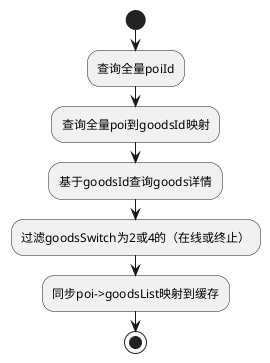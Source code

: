 @startuml

start
:查询全量poiId;
:查询全量poi到goodsId映射;
:基于goodsId查询goods详情;
:过滤goodsSwitch为2或4的（在线或终止）;
:同步poi->goodsList映射到缓存;
stop

@enduml